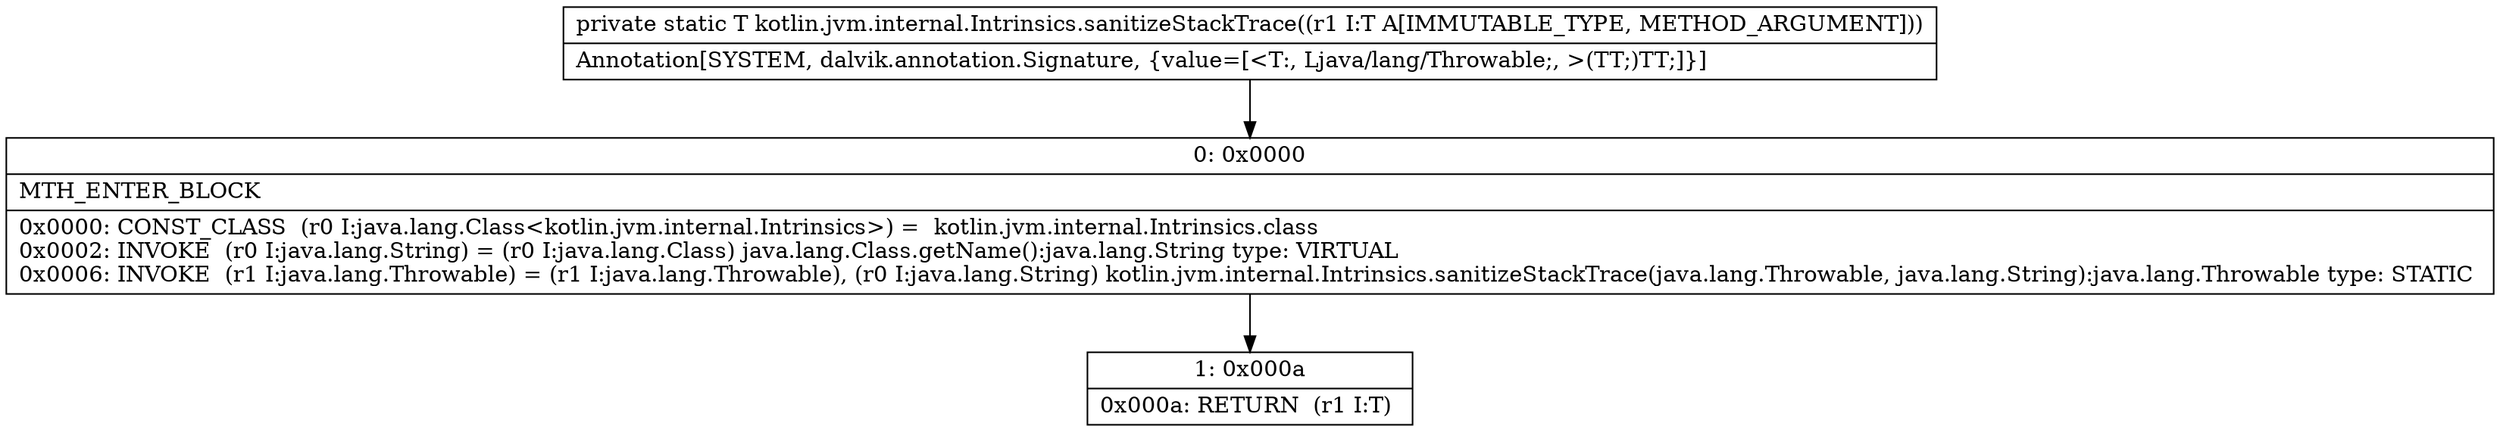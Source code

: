 digraph "CFG forkotlin.jvm.internal.Intrinsics.sanitizeStackTrace(Ljava\/lang\/Throwable;)Ljava\/lang\/Throwable;" {
Node_0 [shape=record,label="{0\:\ 0x0000|MTH_ENTER_BLOCK\l|0x0000: CONST_CLASS  (r0 I:java.lang.Class\<kotlin.jvm.internal.Intrinsics\>) =  kotlin.jvm.internal.Intrinsics.class \l0x0002: INVOKE  (r0 I:java.lang.String) = (r0 I:java.lang.Class) java.lang.Class.getName():java.lang.String type: VIRTUAL \l0x0006: INVOKE  (r1 I:java.lang.Throwable) = (r1 I:java.lang.Throwable), (r0 I:java.lang.String) kotlin.jvm.internal.Intrinsics.sanitizeStackTrace(java.lang.Throwable, java.lang.String):java.lang.Throwable type: STATIC \l}"];
Node_1 [shape=record,label="{1\:\ 0x000a|0x000a: RETURN  (r1 I:T) \l}"];
MethodNode[shape=record,label="{private static T kotlin.jvm.internal.Intrinsics.sanitizeStackTrace((r1 I:T A[IMMUTABLE_TYPE, METHOD_ARGUMENT]))  | Annotation[SYSTEM, dalvik.annotation.Signature, \{value=[\<T:, Ljava\/lang\/Throwable;, \>(TT;)TT;]\}]\l}"];
MethodNode -> Node_0;
Node_0 -> Node_1;
}

